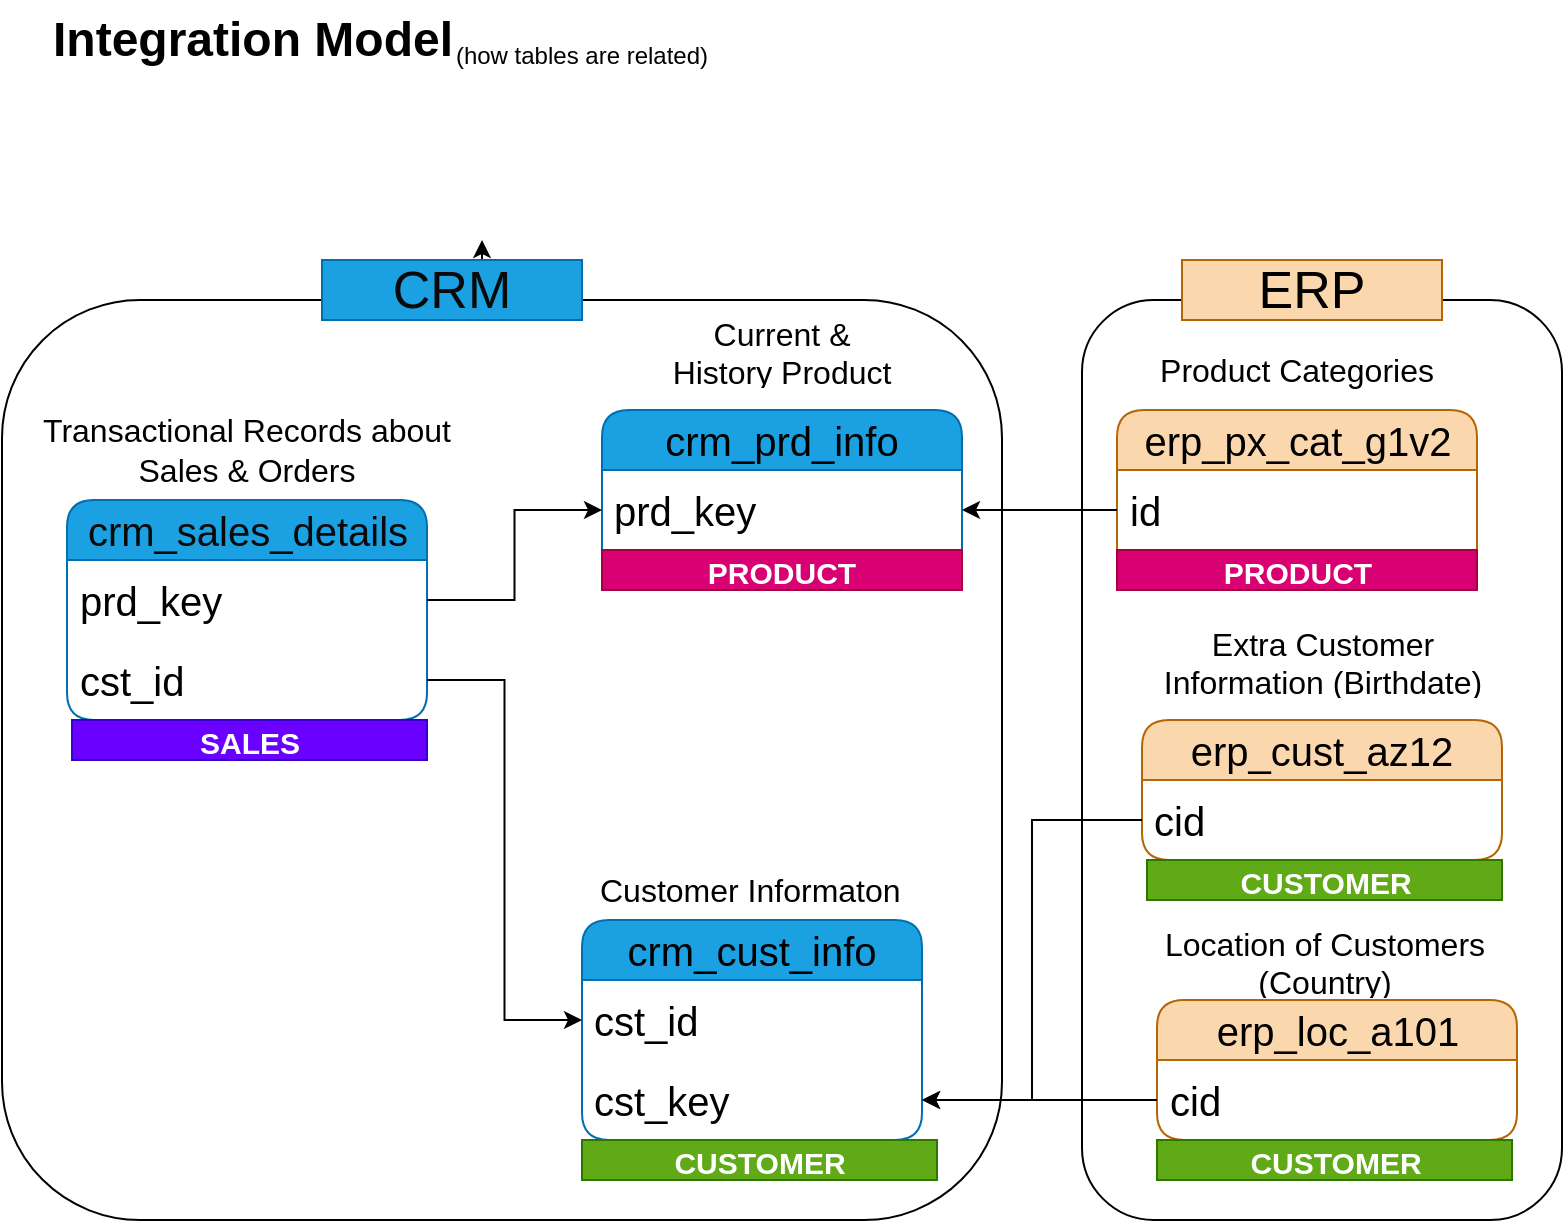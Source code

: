 <mxfile version="28.1.2">
  <diagram name="Page-1" id="DDI2oIk4OWf7AWu8Wy9Y">
    <mxGraphModel dx="784" dy="1192" grid="1" gridSize="10" guides="1" tooltips="1" connect="1" arrows="1" fold="1" page="1" pageScale="1" pageWidth="850" pageHeight="1100" math="0" shadow="0">
      <root>
        <mxCell id="0" />
        <mxCell id="1" parent="0" />
        <mxCell id="KsJ1AQlTuMYUAO6TqMri-89" value="" style="rounded=1;whiteSpace=wrap;html=1;fillColor=none;" parent="1" vertex="1">
          <mxGeometry x="550" y="170" width="240" height="460" as="geometry" />
        </mxCell>
        <mxCell id="KsJ1AQlTuMYUAO6TqMri-85" value="" style="rounded=1;whiteSpace=wrap;html=1;fillColor=none;" parent="1" vertex="1">
          <mxGeometry x="10" y="170" width="500" height="460" as="geometry" />
        </mxCell>
        <mxCell id="KsJ1AQlTuMYUAO6TqMri-1" value="Integration Model" style="text;strokeColor=none;fillColor=none;html=1;fontSize=24;fontStyle=1;verticalAlign=middle;align=center;" parent="1" vertex="1">
          <mxGeometry x="20" y="20" width="230" height="40" as="geometry" />
        </mxCell>
        <mxCell id="KsJ1AQlTuMYUAO6TqMri-5" value="(how tables are related)&lt;div&gt;&lt;br&gt;&lt;/div&gt;" style="text;html=1;align=center;verticalAlign=middle;whiteSpace=wrap;rounded=0;" parent="1" vertex="1">
          <mxGeometry x="230" y="40" width="140" height="30" as="geometry" />
        </mxCell>
        <mxCell id="KsJ1AQlTuMYUAO6TqMri-51" value="crm_cust_info" style="swimlane;fontStyle=0;childLayout=stackLayout;horizontal=1;startSize=30;horizontalStack=0;resizeParent=1;resizeParentMax=0;resizeLast=0;collapsible=1;marginBottom=0;whiteSpace=wrap;html=1;rounded=1;fillColor=#1ba1e2;fontColor=#000000;strokeColor=#006EAF;fontSize=20;" parent="1" vertex="1">
          <mxGeometry x="300" y="480" width="170" height="110" as="geometry">
            <mxRectangle x="20" y="180" width="200" height="40" as="alternateBounds" />
          </mxGeometry>
        </mxCell>
        <mxCell id="KsJ1AQlTuMYUAO6TqMri-52" value="cst_id" style="text;strokeColor=none;fillColor=none;align=left;verticalAlign=middle;spacingLeft=4;spacingRight=4;overflow=hidden;points=[[0,0.5],[1,0.5]];portConstraint=eastwest;rotatable=0;whiteSpace=wrap;html=1;fontSize=20;" parent="KsJ1AQlTuMYUAO6TqMri-51" vertex="1">
          <mxGeometry y="30" width="170" height="40" as="geometry" />
        </mxCell>
        <mxCell id="KsJ1AQlTuMYUAO6TqMri-71" value="cst_key" style="text;strokeColor=none;fillColor=none;align=left;verticalAlign=middle;spacingLeft=4;spacingRight=4;overflow=hidden;points=[[0,0.5],[1,0.5]];portConstraint=eastwest;rotatable=0;whiteSpace=wrap;html=1;fontSize=20;" parent="KsJ1AQlTuMYUAO6TqMri-51" vertex="1">
          <mxGeometry y="70" width="170" height="40" as="geometry" />
        </mxCell>
        <mxCell id="KsJ1AQlTuMYUAO6TqMri-55" value="Customer Informaton" style="text;strokeColor=none;fillColor=none;align=left;verticalAlign=middle;spacingLeft=4;spacingRight=4;overflow=hidden;points=[[0,0.5],[1,0.5]];portConstraint=eastwest;rotatable=0;whiteSpace=wrap;html=1;fontSize=16;" parent="1" vertex="1">
          <mxGeometry x="302.5" y="450" width="175" height="30" as="geometry" />
        </mxCell>
        <mxCell id="KsJ1AQlTuMYUAO6TqMri-56" value="crm_prd_info" style="swimlane;fontStyle=0;childLayout=stackLayout;horizontal=1;startSize=30;horizontalStack=0;resizeParent=1;resizeParentMax=0;resizeLast=0;collapsible=1;marginBottom=0;whiteSpace=wrap;html=1;rounded=1;fillColor=#1ba1e2;fontColor=#000000;strokeColor=#006EAF;fontSize=20;" parent="1" vertex="1">
          <mxGeometry x="310" y="225" width="180" height="90" as="geometry">
            <mxRectangle x="20" y="180" width="200" height="40" as="alternateBounds" />
          </mxGeometry>
        </mxCell>
        <mxCell id="KsJ1AQlTuMYUAO6TqMri-57" value="prd_key" style="text;strokeColor=none;fillColor=none;align=left;verticalAlign=middle;spacingLeft=4;spacingRight=4;overflow=hidden;points=[[0,0.5],[1,0.5]];portConstraint=eastwest;rotatable=0;whiteSpace=wrap;html=1;fontSize=20;" parent="KsJ1AQlTuMYUAO6TqMri-56" vertex="1">
          <mxGeometry y="30" width="180" height="40" as="geometry" />
        </mxCell>
        <mxCell id="f6va9-S646o-LU0hgu8t-1" value="PRODUCT" style="text;html=1;strokeColor=#A50040;fillColor=#d80073;align=center;verticalAlign=middle;whiteSpace=wrap;overflow=hidden;fontSize=15;fontStyle=1;fontColor=#ffffff;" vertex="1" parent="KsJ1AQlTuMYUAO6TqMri-56">
          <mxGeometry y="70" width="180" height="20" as="geometry" />
        </mxCell>
        <mxCell id="KsJ1AQlTuMYUAO6TqMri-58" value="Current &amp;amp; History Product Information" style="text;strokeColor=none;fillColor=none;align=center;verticalAlign=middle;spacingLeft=4;spacingRight=4;overflow=hidden;points=[[0,0.5],[1,0.5]];portConstraint=eastwest;rotatable=0;whiteSpace=wrap;html=1;fontSize=16;" parent="1" vertex="1">
          <mxGeometry x="335" y="175" width="130" height="40" as="geometry" />
        </mxCell>
        <mxCell id="KsJ1AQlTuMYUAO6TqMri-60" value="crm_sales_details" style="swimlane;fontStyle=0;childLayout=stackLayout;horizontal=1;startSize=30;horizontalStack=0;resizeParent=1;resizeParentMax=0;resizeLast=0;collapsible=1;marginBottom=0;whiteSpace=wrap;html=1;rounded=1;fillColor=#1ba1e2;fontColor=#0A0A0A;strokeColor=#006EAF;fontSize=20;" parent="1" vertex="1">
          <mxGeometry x="42.5" y="270" width="180" height="110" as="geometry">
            <mxRectangle x="20" y="180" width="200" height="40" as="alternateBounds" />
          </mxGeometry>
        </mxCell>
        <mxCell id="KsJ1AQlTuMYUAO6TqMri-61" value="prd_key" style="text;strokeColor=none;fillColor=none;align=left;verticalAlign=middle;spacingLeft=4;spacingRight=4;overflow=hidden;points=[[0,0.5],[1,0.5]];portConstraint=eastwest;rotatable=0;whiteSpace=wrap;html=1;fontSize=20;" parent="KsJ1AQlTuMYUAO6TqMri-60" vertex="1">
          <mxGeometry y="30" width="180" height="40" as="geometry" />
        </mxCell>
        <mxCell id="KsJ1AQlTuMYUAO6TqMri-63" value="cst_id" style="text;strokeColor=none;fillColor=none;align=left;verticalAlign=middle;spacingLeft=4;spacingRight=4;overflow=hidden;points=[[0,0.5],[1,0.5]];portConstraint=eastwest;rotatable=0;whiteSpace=wrap;html=1;fontSize=20;" parent="KsJ1AQlTuMYUAO6TqMri-60" vertex="1">
          <mxGeometry y="70" width="180" height="40" as="geometry" />
        </mxCell>
        <mxCell id="KsJ1AQlTuMYUAO6TqMri-62" value="Transactional Records about Sales &amp;amp; Orders" style="text;strokeColor=none;fillColor=none;align=center;verticalAlign=middle;spacingLeft=4;spacingRight=4;overflow=hidden;points=[[0,0.5],[1,0.5]];portConstraint=eastwest;rotatable=0;whiteSpace=wrap;html=1;fontSize=16;" parent="1" vertex="1">
          <mxGeometry x="20" y="220" width="225" height="50" as="geometry" />
        </mxCell>
        <mxCell id="KsJ1AQlTuMYUAO6TqMri-66" style="edgeStyle=orthogonalEdgeStyle;rounded=0;orthogonalLoop=1;jettySize=auto;html=1;" parent="1" source="KsJ1AQlTuMYUAO6TqMri-61" target="KsJ1AQlTuMYUAO6TqMri-57" edge="1">
          <mxGeometry relative="1" as="geometry" />
        </mxCell>
        <mxCell id="KsJ1AQlTuMYUAO6TqMri-67" style="edgeStyle=orthogonalEdgeStyle;rounded=0;orthogonalLoop=1;jettySize=auto;html=1;" parent="1" source="KsJ1AQlTuMYUAO6TqMri-63" target="KsJ1AQlTuMYUAO6TqMri-52" edge="1">
          <mxGeometry relative="1" as="geometry" />
        </mxCell>
        <mxCell id="KsJ1AQlTuMYUAO6TqMri-68" value="erp_cust_az12" style="swimlane;fontStyle=0;childLayout=stackLayout;horizontal=1;startSize=30;horizontalStack=0;resizeParent=1;resizeParentMax=0;resizeLast=0;collapsible=1;marginBottom=0;whiteSpace=wrap;html=1;rounded=1;fillColor=#fad7ac;strokeColor=#b46504;fontSize=20;fontColor=#000000;" parent="1" vertex="1">
          <mxGeometry x="580" y="380" width="180" height="70" as="geometry">
            <mxRectangle x="20" y="180" width="200" height="40" as="alternateBounds" />
          </mxGeometry>
        </mxCell>
        <mxCell id="KsJ1AQlTuMYUAO6TqMri-69" value="cid" style="text;strokeColor=none;fillColor=none;align=left;verticalAlign=middle;spacingLeft=4;spacingRight=4;overflow=hidden;points=[[0,0.5],[1,0.5]];portConstraint=eastwest;rotatable=0;whiteSpace=wrap;html=1;fontSize=20;" parent="KsJ1AQlTuMYUAO6TqMri-68" vertex="1">
          <mxGeometry y="30" width="180" height="40" as="geometry" />
        </mxCell>
        <mxCell id="KsJ1AQlTuMYUAO6TqMri-70" value="Extra Customer Information (Birthdate)" style="text;strokeColor=none;fillColor=none;align=center;verticalAlign=middle;spacingLeft=4;spacingRight=4;overflow=hidden;points=[[0,0.5],[1,0.5]];portConstraint=eastwest;rotatable=0;whiteSpace=wrap;html=1;fontSize=16;" parent="1" vertex="1">
          <mxGeometry x="572.5" y="330" width="195" height="40" as="geometry" />
        </mxCell>
        <mxCell id="KsJ1AQlTuMYUAO6TqMri-73" style="edgeStyle=orthogonalEdgeStyle;rounded=0;orthogonalLoop=1;jettySize=auto;html=1;" parent="1" source="KsJ1AQlTuMYUAO6TqMri-69" target="KsJ1AQlTuMYUAO6TqMri-71" edge="1">
          <mxGeometry relative="1" as="geometry" />
        </mxCell>
        <mxCell id="KsJ1AQlTuMYUAO6TqMri-76" value="erp_loc_a101" style="swimlane;fontStyle=0;childLayout=stackLayout;horizontal=1;startSize=30;horizontalStack=0;resizeParent=1;resizeParentMax=0;resizeLast=0;collapsible=1;marginBottom=0;whiteSpace=wrap;html=1;rounded=1;fillColor=#fad7ac;strokeColor=#b46504;fontSize=20;fontColor=#000000;" parent="1" vertex="1">
          <mxGeometry x="587.5" y="520" width="180" height="70" as="geometry">
            <mxRectangle x="20" y="180" width="200" height="40" as="alternateBounds" />
          </mxGeometry>
        </mxCell>
        <mxCell id="KsJ1AQlTuMYUAO6TqMri-77" value="cid" style="text;strokeColor=none;fillColor=none;align=left;verticalAlign=middle;spacingLeft=4;spacingRight=4;overflow=hidden;points=[[0,0.5],[1,0.5]];portConstraint=eastwest;rotatable=0;whiteSpace=wrap;html=1;fontSize=20;" parent="KsJ1AQlTuMYUAO6TqMri-76" vertex="1">
          <mxGeometry y="30" width="180" height="40" as="geometry" />
        </mxCell>
        <mxCell id="KsJ1AQlTuMYUAO6TqMri-78" value="Location of Customers (Country)" style="text;strokeColor=none;fillColor=none;align=center;verticalAlign=middle;spacingLeft=4;spacingRight=4;overflow=hidden;points=[[0,0.5],[1,0.5]];portConstraint=eastwest;rotatable=0;whiteSpace=wrap;html=1;fontSize=16;" parent="1" vertex="1">
          <mxGeometry x="573.75" y="480" width="195" height="40" as="geometry" />
        </mxCell>
        <mxCell id="KsJ1AQlTuMYUAO6TqMri-79" style="edgeStyle=orthogonalEdgeStyle;rounded=0;orthogonalLoop=1;jettySize=auto;html=1;" parent="1" source="KsJ1AQlTuMYUAO6TqMri-77" target="KsJ1AQlTuMYUAO6TqMri-71" edge="1">
          <mxGeometry relative="1" as="geometry" />
        </mxCell>
        <mxCell id="KsJ1AQlTuMYUAO6TqMri-80" value="erp_px_cat_g1v2" style="swimlane;fontStyle=0;childLayout=stackLayout;horizontal=1;startSize=30;horizontalStack=0;resizeParent=1;resizeParentMax=0;resizeLast=0;collapsible=1;marginBottom=0;whiteSpace=wrap;html=1;rounded=1;fillColor=#fad7ac;strokeColor=#b46504;fontSize=20;fontColor=#000000;" parent="1" vertex="1">
          <mxGeometry x="567.5" y="225" width="180" height="90" as="geometry">
            <mxRectangle x="20" y="180" width="200" height="40" as="alternateBounds" />
          </mxGeometry>
        </mxCell>
        <mxCell id="KsJ1AQlTuMYUAO6TqMri-81" value="id" style="text;strokeColor=none;fillColor=none;align=left;verticalAlign=middle;spacingLeft=4;spacingRight=4;overflow=hidden;points=[[0,0.5],[1,0.5]];portConstraint=eastwest;rotatable=0;whiteSpace=wrap;html=1;fontSize=20;" parent="KsJ1AQlTuMYUAO6TqMri-80" vertex="1">
          <mxGeometry y="30" width="180" height="40" as="geometry" />
        </mxCell>
        <mxCell id="f6va9-S646o-LU0hgu8t-2" value="PRODUCT" style="text;html=1;strokeColor=#A50040;fillColor=#d80073;align=center;verticalAlign=middle;whiteSpace=wrap;overflow=hidden;fontSize=15;fontStyle=1;fontColor=#ffffff;" vertex="1" parent="KsJ1AQlTuMYUAO6TqMri-80">
          <mxGeometry y="70" width="180" height="20" as="geometry" />
        </mxCell>
        <mxCell id="KsJ1AQlTuMYUAO6TqMri-82" value="Product Categories" style="text;strokeColor=none;fillColor=none;align=center;verticalAlign=middle;spacingLeft=4;spacingRight=4;overflow=hidden;points=[[0,0.5],[1,0.5]];portConstraint=eastwest;rotatable=0;whiteSpace=wrap;html=1;fontSize=16;" parent="1" vertex="1">
          <mxGeometry x="560" y="185" width="195" height="40" as="geometry" />
        </mxCell>
        <mxCell id="KsJ1AQlTuMYUAO6TqMri-83" style="edgeStyle=orthogonalEdgeStyle;rounded=0;orthogonalLoop=1;jettySize=auto;html=1;" parent="1" source="KsJ1AQlTuMYUAO6TqMri-81" target="KsJ1AQlTuMYUAO6TqMri-57" edge="1">
          <mxGeometry relative="1" as="geometry" />
        </mxCell>
        <mxCell id="KsJ1AQlTuMYUAO6TqMri-93" style="edgeStyle=orthogonalEdgeStyle;rounded=0;orthogonalLoop=1;jettySize=auto;html=1;exitX=0.5;exitY=0;exitDx=0;exitDy=0;" parent="1" source="KsJ1AQlTuMYUAO6TqMri-87" edge="1">
          <mxGeometry relative="1" as="geometry">
            <mxPoint x="250" y="140" as="targetPoint" />
          </mxGeometry>
        </mxCell>
        <mxCell id="KsJ1AQlTuMYUAO6TqMri-87" value="CRM" style="text;html=1;align=center;verticalAlign=middle;whiteSpace=wrap;rounded=0;fontSize=26;fillColor=#1ba1e2;strokeColor=#006EAF;fontColor=#0A0A0A;" parent="1" vertex="1">
          <mxGeometry x="170" y="150" width="130" height="30" as="geometry" />
        </mxCell>
        <mxCell id="KsJ1AQlTuMYUAO6TqMri-92" value="ERP" style="text;html=1;align=center;verticalAlign=middle;whiteSpace=wrap;rounded=0;fontSize=26;fillColor=#fad7ac;strokeColor=#b46504;fontColor=#000000;" parent="1" vertex="1">
          <mxGeometry x="600" y="150" width="130" height="30" as="geometry" />
        </mxCell>
        <mxCell id="f6va9-S646o-LU0hgu8t-4" value="CUSTOMER" style="text;html=1;strokeColor=#2D7600;fillColor=#60a917;align=center;verticalAlign=middle;whiteSpace=wrap;overflow=hidden;fontSize=15;fontStyle=1;fontColor=#ffffff;" vertex="1" parent="1">
          <mxGeometry x="300" y="590" width="177.5" height="20" as="geometry" />
        </mxCell>
        <mxCell id="f6va9-S646o-LU0hgu8t-5" value="CUSTOMER" style="text;html=1;strokeColor=#2D7600;fillColor=#60a917;align=center;verticalAlign=middle;whiteSpace=wrap;overflow=hidden;fontSize=15;fontStyle=1;fontColor=#ffffff;" vertex="1" parent="1">
          <mxGeometry x="587.5" y="590" width="177.5" height="20" as="geometry" />
        </mxCell>
        <mxCell id="f6va9-S646o-LU0hgu8t-6" value="CUSTOMER" style="text;html=1;strokeColor=#2D7600;fillColor=#60a917;align=center;verticalAlign=middle;whiteSpace=wrap;overflow=hidden;fontSize=15;fontStyle=1;fontColor=#ffffff;" vertex="1" parent="1">
          <mxGeometry x="582.5" y="450" width="177.5" height="20" as="geometry" />
        </mxCell>
        <mxCell id="f6va9-S646o-LU0hgu8t-7" value="SALES" style="text;html=1;strokeColor=#3700CC;fillColor=#6a00ff;align=center;verticalAlign=middle;whiteSpace=wrap;overflow=hidden;fontSize=15;fontStyle=1;fontColor=#ffffff;" vertex="1" parent="1">
          <mxGeometry x="45" y="380" width="177.5" height="20" as="geometry" />
        </mxCell>
      </root>
    </mxGraphModel>
  </diagram>
</mxfile>
